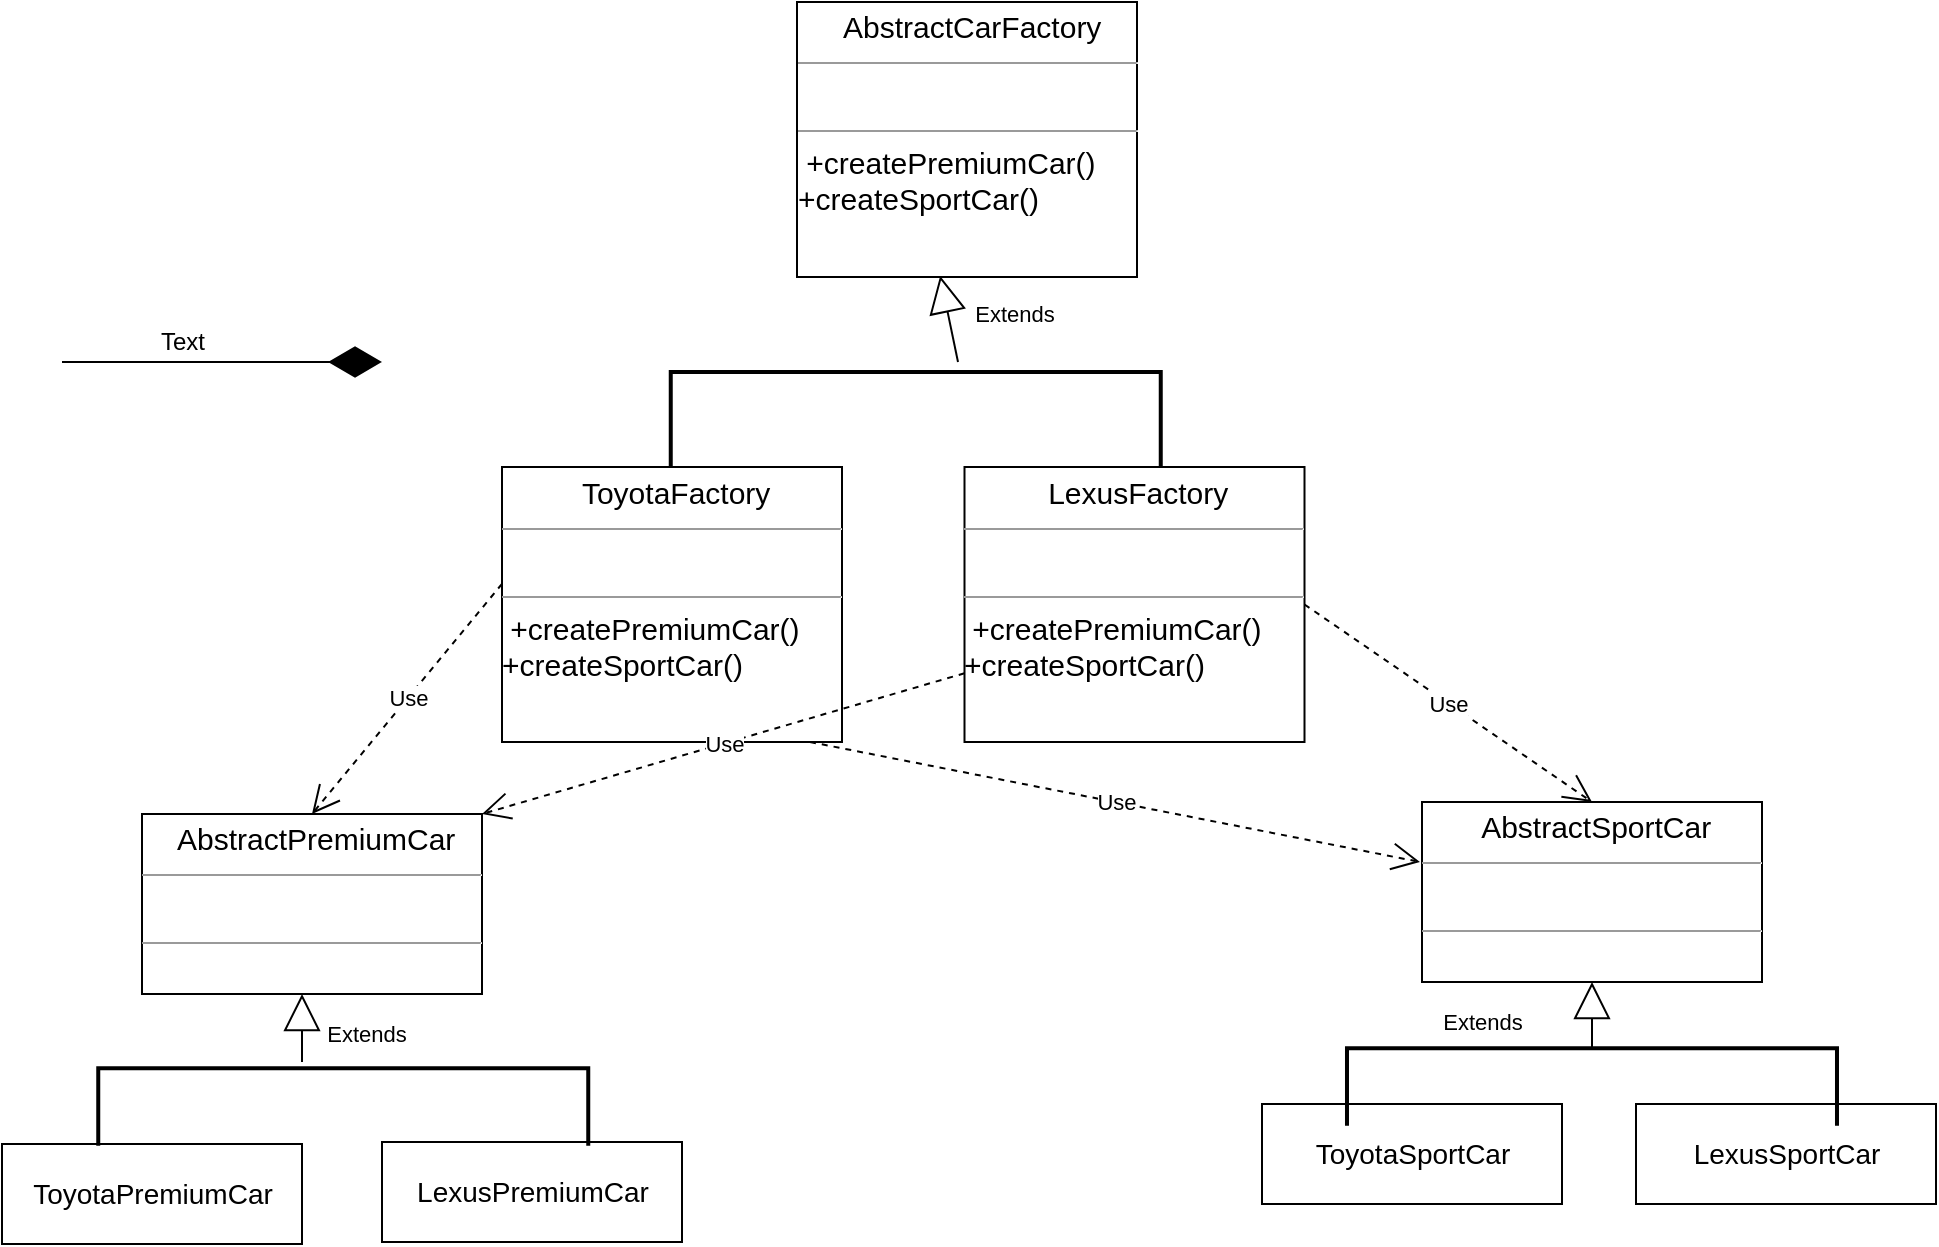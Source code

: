 <mxfile>
    <diagram id="Vkf1kccMHPyQg5MPIpvl" name="Page-1">
        <mxGraphModel dx="820" dy="1669" grid="1" gridSize="10" guides="1" tooltips="1" connect="1" arrows="1" fold="1" page="1" pageScale="1" pageWidth="827" pageHeight="1169" math="0" shadow="0">
            <root>
                <mxCell id="0"/>
                <mxCell id="1" parent="0"/>
                <mxCell id="16" value="" style="strokeWidth=2;html=1;shape=mxgraph.flowchart.annotation_1;align=left;pointerEvents=1;rotation=90;" parent="1" vertex="1">
                    <mxGeometry x="442.5" y="-1073.12" width="48.75" height="245" as="geometry"/>
                </mxCell>
                <mxCell id="19" value="&lt;p style=&quot;margin: 4px 0px 0px ; text-align: center&quot;&gt;&lt;font&gt;&lt;span style=&quot;font-size: 15px&quot;&gt;&amp;nbsp;&lt;/span&gt;&lt;/font&gt;&lt;span style=&quot;font-size: 15px&quot;&gt;ToyotaFactory&lt;/span&gt;&lt;/p&gt;&lt;hr size=&quot;1&quot; style=&quot;font-size: 15px&quot;&gt;&lt;p style=&quot;margin: 0px 0px 0px 4px ; font-size: 15px&quot;&gt;&lt;font style=&quot;font-size: 15px&quot;&gt;&lt;br&gt;&lt;/font&gt;&lt;/p&gt;&lt;hr size=&quot;1&quot; style=&quot;font-size: 15px&quot;&gt;&lt;p style=&quot;margin: 0px 0px 0px 4px ; font-size: 15px&quot;&gt;&lt;/p&gt;&lt;span style=&quot;text-align: justify&quot;&gt;&lt;font&gt;&lt;span style=&quot;font-size: 15px&quot;&gt;&amp;nbsp;+createPremiumCar&lt;/span&gt;&lt;span style=&quot;font-size: 15px&quot;&gt;()&lt;/span&gt;&lt;br&gt;&lt;/font&gt;&lt;span style=&quot;font-size: 15px&quot;&gt;+createSportCar()&lt;/span&gt;&lt;br&gt;&lt;/span&gt;" style="verticalAlign=top;align=left;overflow=fill;fontSize=12;fontFamily=Helvetica;html=1;" parent="1" vertex="1">
                    <mxGeometry x="260" y="-927.5" width="170" height="137.5" as="geometry"/>
                </mxCell>
                <mxCell id="30" value="Extends" style="endArrow=block;endSize=16;endFill=0;html=1;entryX=0.421;entryY=0.996;entryDx=0;entryDy=0;entryPerimeter=0;" parent="1" target="35" edge="1">
                    <mxGeometry x="-0.201" y="-32" width="160" relative="1" as="geometry">
                        <mxPoint x="488" y="-980" as="sourcePoint"/>
                        <mxPoint x="490" y="-1022" as="targetPoint"/>
                        <mxPoint as="offset"/>
                    </mxGeometry>
                </mxCell>
                <mxCell id="34" value="&lt;p style=&quot;margin: 4px 0px 0px ; text-align: center&quot;&gt;&lt;font&gt;&lt;span style=&quot;font-size: 15px&quot;&gt;&amp;nbsp;&lt;/span&gt;&lt;/font&gt;&lt;span style=&quot;font-size: 15px&quot;&gt;LexusFactory&lt;/span&gt;&lt;/p&gt;&lt;hr size=&quot;1&quot; style=&quot;font-size: 15px&quot;&gt;&lt;p style=&quot;margin: 0px 0px 0px 4px ; font-size: 15px&quot;&gt;&lt;font style=&quot;font-size: 15px&quot;&gt;&lt;br&gt;&lt;/font&gt;&lt;/p&gt;&lt;hr size=&quot;1&quot; style=&quot;font-size: 15px&quot;&gt;&lt;p style=&quot;margin: 0px 0px 0px 4px ; font-size: 15px&quot;&gt;&lt;/p&gt;&lt;span style=&quot;text-align: justify&quot;&gt;&lt;font&gt;&lt;span style=&quot;font-size: 15px&quot;&gt;&amp;nbsp;+createPremiumCar&lt;/span&gt;&lt;span style=&quot;font-size: 15px&quot;&gt;()&lt;/span&gt;&lt;br&gt;&lt;/font&gt;&lt;span style=&quot;font-size: 15px&quot;&gt;+createSportCar()&lt;/span&gt;&lt;br&gt;&lt;/span&gt;" style="verticalAlign=top;align=left;overflow=fill;fontSize=12;fontFamily=Helvetica;html=1;" parent="1" vertex="1">
                    <mxGeometry x="491.25" y="-927.5" width="170" height="137.5" as="geometry"/>
                </mxCell>
                <mxCell id="35" value="&lt;p style=&quot;margin: 4px 0px 0px ; text-align: center&quot;&gt;&lt;font&gt;&lt;span style=&quot;font-size: 15px&quot;&gt;&amp;nbsp;&lt;/span&gt;&lt;/font&gt;&lt;span style=&quot;font-size: 15px&quot;&gt;AbstractCarFactory&lt;/span&gt;&lt;/p&gt;&lt;hr size=&quot;1&quot; style=&quot;font-size: 15px&quot;&gt;&lt;p style=&quot;margin: 0px 0px 0px 4px ; font-size: 15px&quot;&gt;&lt;font style=&quot;font-size: 15px&quot;&gt;&lt;br&gt;&lt;/font&gt;&lt;/p&gt;&lt;hr size=&quot;1&quot; style=&quot;font-size: 15px&quot;&gt;&lt;p style=&quot;margin: 0px 0px 0px 4px ; font-size: 15px&quot;&gt;&lt;/p&gt;&lt;span style=&quot;text-align: justify&quot;&gt;&lt;font&gt;&lt;span style=&quot;font-size: 15px&quot;&gt;&amp;nbsp;+createPremiumCar&lt;/span&gt;&lt;span style=&quot;font-size: 15px&quot;&gt;()&lt;/span&gt;&lt;br&gt;&lt;/font&gt;&lt;span style=&quot;font-size: 15px&quot;&gt;+createSportCar()&lt;/span&gt;&lt;br&gt;&lt;/span&gt;" style="verticalAlign=top;align=left;overflow=fill;fontSize=12;fontFamily=Helvetica;html=1;" parent="1" vertex="1">
                    <mxGeometry x="407.5" y="-1160" width="170" height="137.5" as="geometry"/>
                </mxCell>
                <mxCell id="37" value="&lt;p style=&quot;margin: 4px 0px 0px ; text-align: center&quot;&gt;&lt;font&gt;&lt;span style=&quot;font-size: 15px&quot;&gt;&amp;nbsp;&lt;/span&gt;&lt;/font&gt;&lt;span style=&quot;font-size: 15px&quot;&gt;AbstractPremiumCar&lt;/span&gt;&lt;/p&gt;&lt;hr size=&quot;1&quot; style=&quot;font-size: 15px&quot;&gt;&lt;p style=&quot;margin: 0px 0px 0px 4px ; font-size: 15px&quot;&gt;&lt;font style=&quot;font-size: 15px&quot;&gt;&lt;br&gt;&lt;/font&gt;&lt;/p&gt;&lt;hr size=&quot;1&quot; style=&quot;font-size: 15px&quot;&gt;&lt;p style=&quot;margin: 0px 0px 0px 4px ; font-size: 15px&quot;&gt;&lt;/p&gt;&lt;span style=&quot;text-align: justify&quot;&gt;&lt;font&gt;&lt;span style=&quot;font-size: 15px&quot;&gt;&amp;nbsp;&lt;/span&gt;&lt;/font&gt;&lt;br&gt;&lt;/span&gt;" style="verticalAlign=top;align=left;overflow=fill;fontSize=12;fontFamily=Helvetica;html=1;" parent="1" vertex="1">
                    <mxGeometry x="80" y="-754" width="170" height="90" as="geometry"/>
                </mxCell>
                <mxCell id="38" value="&lt;p style=&quot;margin: 4px 0px 0px ; text-align: center&quot;&gt;&lt;font&gt;&lt;span style=&quot;font-size: 15px&quot;&gt;&amp;nbsp;&lt;/span&gt;&lt;/font&gt;&lt;span style=&quot;font-size: 15px&quot;&gt;AbstractSportCar&lt;/span&gt;&lt;/p&gt;&lt;hr size=&quot;1&quot; style=&quot;font-size: 15px&quot;&gt;&lt;p style=&quot;margin: 0px 0px 0px 4px ; font-size: 15px&quot;&gt;&lt;font style=&quot;font-size: 15px&quot;&gt;&lt;br&gt;&lt;/font&gt;&lt;/p&gt;&lt;hr size=&quot;1&quot; style=&quot;font-size: 15px&quot;&gt;&lt;p style=&quot;margin: 0px 0px 0px 4px ; font-size: 15px&quot;&gt;&lt;/p&gt;&lt;span style=&quot;text-align: justify&quot;&gt;&lt;font&gt;&lt;span style=&quot;font-size: 15px&quot;&gt;&amp;nbsp;&lt;/span&gt;&lt;/font&gt;&lt;br&gt;&lt;/span&gt;" style="verticalAlign=top;align=left;overflow=fill;fontSize=12;fontFamily=Helvetica;html=1;" parent="1" vertex="1">
                    <mxGeometry x="720" y="-760" width="170" height="90" as="geometry"/>
                </mxCell>
                <mxCell id="39" value="&lt;font style=&quot;font-size: 14px&quot;&gt;ToyotaPremiumCar&lt;/font&gt;" style="html=1;" parent="1" vertex="1">
                    <mxGeometry x="10" y="-589" width="150" height="50" as="geometry"/>
                </mxCell>
                <mxCell id="40" value="&lt;font style=&quot;font-size: 14px&quot;&gt;LexusPremiumCar&lt;/font&gt;" style="html=1;" parent="1" vertex="1">
                    <mxGeometry x="200" y="-590" width="150" height="50" as="geometry"/>
                </mxCell>
                <mxCell id="41" value="&lt;font style=&quot;font-size: 14px&quot;&gt;ToyotaSportCar&lt;/font&gt;" style="html=1;" parent="1" vertex="1">
                    <mxGeometry x="640" y="-609" width="150" height="50" as="geometry"/>
                </mxCell>
                <mxCell id="42" value="&lt;font style=&quot;font-size: 14px&quot;&gt;LexusSportCar&lt;/font&gt;" style="html=1;" parent="1" vertex="1">
                    <mxGeometry x="827" y="-609" width="150" height="50" as="geometry"/>
                </mxCell>
                <mxCell id="43" value="" style="strokeWidth=2;html=1;shape=mxgraph.flowchart.annotation_1;align=left;pointerEvents=1;rotation=90;" parent="1" vertex="1">
                    <mxGeometry x="161.25" y="-730" width="38.75" height="245" as="geometry"/>
                </mxCell>
                <mxCell id="44" value="Extends" style="endArrow=block;endSize=16;endFill=0;html=1;" parent="1" edge="1">
                    <mxGeometry x="-0.201" y="-32" width="160" relative="1" as="geometry">
                        <mxPoint x="160" y="-630" as="sourcePoint"/>
                        <mxPoint x="159.999" y="-664" as="targetPoint"/>
                        <mxPoint as="offset"/>
                    </mxGeometry>
                </mxCell>
                <mxCell id="47" value="Extends" style="endArrow=block;endSize=16;endFill=0;html=1;entryX=0.5;entryY=1;entryDx=0;entryDy=0;exitX=0;exitY=0.5;exitDx=0;exitDy=0;exitPerimeter=0;" parent="1" source="49" target="38" edge="1">
                    <mxGeometry x="-0.208" y="55" width="160" relative="1" as="geometry">
                        <mxPoint x="510" y="-610" as="sourcePoint"/>
                        <mxPoint x="442.5" y="-609.98" as="targetPoint"/>
                        <mxPoint as="offset"/>
                    </mxGeometry>
                </mxCell>
                <mxCell id="49" value="" style="strokeWidth=2;html=1;shape=mxgraph.flowchart.annotation_1;align=left;pointerEvents=1;rotation=90;" parent="1" vertex="1">
                    <mxGeometry x="785.62" y="-740" width="38.75" height="245" as="geometry"/>
                </mxCell>
                <mxCell id="65" value="" style="endArrow=diamondThin;endFill=1;endSize=24;html=1;" parent="1" edge="1">
                    <mxGeometry width="160" relative="1" as="geometry">
                        <mxPoint x="40" y="-980" as="sourcePoint"/>
                        <mxPoint x="200" y="-980" as="targetPoint"/>
                    </mxGeometry>
                </mxCell>
                <mxCell id="67" value="Text" style="text;html=1;align=center;verticalAlign=middle;resizable=0;points=[];autosize=1;" parent="1" vertex="1">
                    <mxGeometry x="80" y="-1000" width="40" height="20" as="geometry"/>
                </mxCell>
                <mxCell id="68" value="Use" style="endArrow=open;endSize=12;dashed=1;html=1;exitX=0;exitY=0.425;exitDx=0;exitDy=0;exitPerimeter=0;entryX=0.5;entryY=0;entryDx=0;entryDy=0;" edge="1" parent="1" source="19" target="37">
                    <mxGeometry width="160" relative="1" as="geometry">
                        <mxPoint x="40" y="-870" as="sourcePoint"/>
                        <mxPoint x="200" y="-870" as="targetPoint"/>
                    </mxGeometry>
                </mxCell>
                <mxCell id="69" value="Use" style="endArrow=open;endSize=12;dashed=1;html=1;exitX=0;exitY=0.75;exitDx=0;exitDy=0;entryX=1;entryY=0;entryDx=0;entryDy=0;" edge="1" parent="1" source="34" target="37">
                    <mxGeometry width="160" relative="1" as="geometry">
                        <mxPoint x="442.5" y="-754.003" as="sourcePoint"/>
                        <mxPoint x="347.5" y="-638.94" as="targetPoint"/>
                    </mxGeometry>
                </mxCell>
                <mxCell id="71" value="Use" style="endArrow=open;endSize=12;dashed=1;html=1;exitX=1;exitY=0.5;exitDx=0;exitDy=0;entryX=0.5;entryY=0;entryDx=0;entryDy=0;" edge="1" parent="1" source="34" target="38">
                    <mxGeometry width="160" relative="1" as="geometry">
                        <mxPoint x="795" y="-880.003" as="sourcePoint"/>
                        <mxPoint x="700" y="-764.94" as="targetPoint"/>
                    </mxGeometry>
                </mxCell>
                <mxCell id="72" value="Use" style="endArrow=open;endSize=12;dashed=1;html=1;exitX=1;exitY=0.5;exitDx=0;exitDy=0;entryX=-0.006;entryY=0.333;entryDx=0;entryDy=0;entryPerimeter=0;" edge="1" parent="1" target="38">
                    <mxGeometry width="160" relative="1" as="geometry">
                        <mxPoint x="414" y="-790" as="sourcePoint"/>
                        <mxPoint x="557.75" y="-691.25" as="targetPoint"/>
                    </mxGeometry>
                </mxCell>
            </root>
        </mxGraphModel>
    </diagram>
</mxfile>